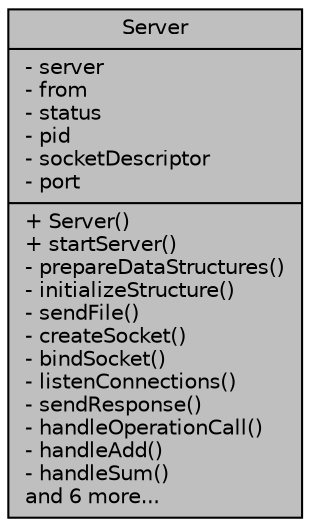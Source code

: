 digraph "Server"
{
  edge [fontname="Helvetica",fontsize="10",labelfontname="Helvetica",labelfontsize="10"];
  node [fontname="Helvetica",fontsize="10",shape=record];
  Node1 [label="{Server\n|- server\l- from\l- status\l- pid\l- socketDescriptor\l- port\l|+ Server()\l+ startServer()\l- prepareDataStructures()\l- initializeStructure()\l- sendFile()\l- createSocket()\l- bindSocket()\l- listenConnections()\l- sendResponse()\l- handleOperationCall()\l- handleAdd()\l- handleSum()\land 6 more...\l}",height=0.2,width=0.4,color="black", fillcolor="grey75", style="filled", fontcolor="black"];
}
